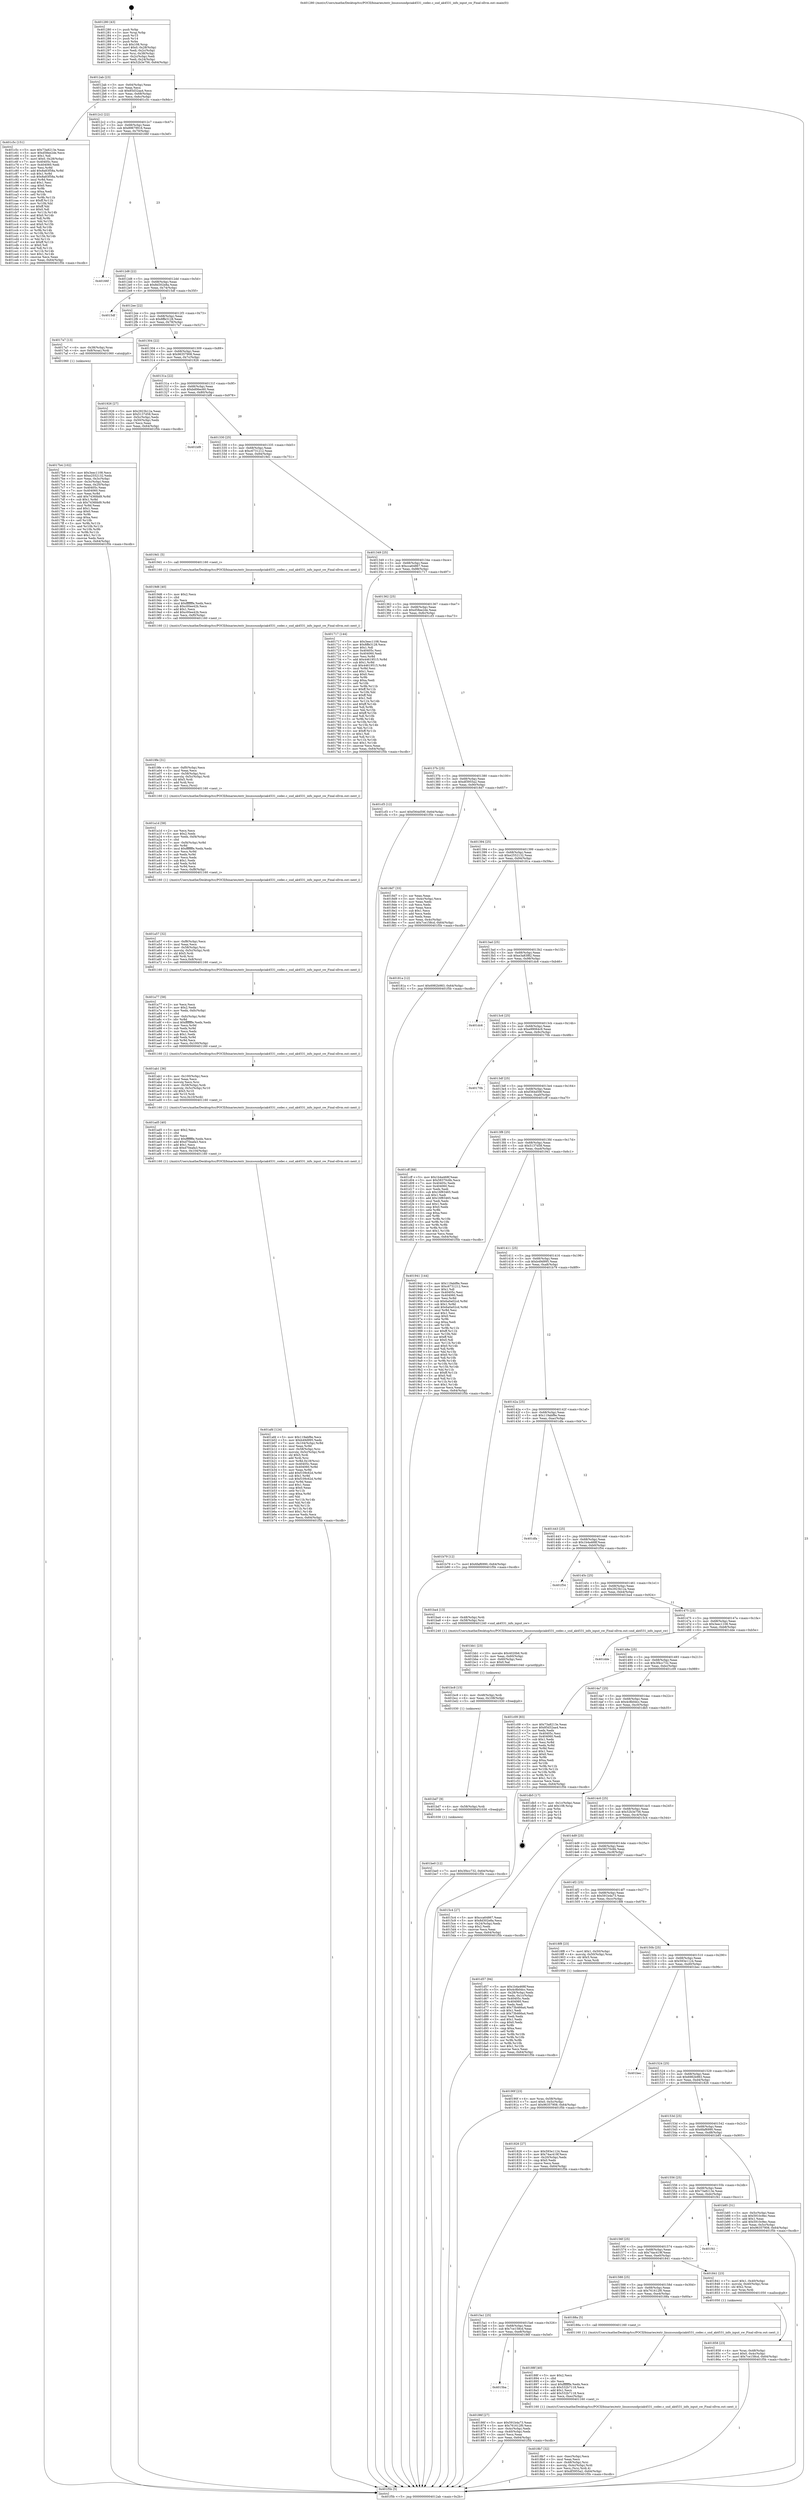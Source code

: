 digraph "0x401280" {
  label = "0x401280 (/mnt/c/Users/mathe/Desktop/tcc/POCII/binaries/extr_linuxsoundpciak4531_codec.c_snd_ak4531_info_input_sw_Final-ollvm.out::main(0))"
  labelloc = "t"
  node[shape=record]

  Entry [label="",width=0.3,height=0.3,shape=circle,fillcolor=black,style=filled]
  "0x4012ab" [label="{
     0x4012ab [23]\l
     | [instrs]\l
     &nbsp;&nbsp;0x4012ab \<+3\>: mov -0x64(%rbp),%eax\l
     &nbsp;&nbsp;0x4012ae \<+2\>: mov %eax,%ecx\l
     &nbsp;&nbsp;0x4012b0 \<+6\>: sub $0x85d32aa4,%ecx\l
     &nbsp;&nbsp;0x4012b6 \<+3\>: mov %eax,-0x68(%rbp)\l
     &nbsp;&nbsp;0x4012b9 \<+3\>: mov %ecx,-0x6c(%rbp)\l
     &nbsp;&nbsp;0x4012bc \<+6\>: je 0000000000401c5c \<main+0x9dc\>\l
  }"]
  "0x401c5c" [label="{
     0x401c5c [151]\l
     | [instrs]\l
     &nbsp;&nbsp;0x401c5c \<+5\>: mov $0x73a8213e,%eax\l
     &nbsp;&nbsp;0x401c61 \<+5\>: mov $0xd58ee2de,%ecx\l
     &nbsp;&nbsp;0x401c66 \<+2\>: mov $0x1,%dl\l
     &nbsp;&nbsp;0x401c68 \<+7\>: movl $0x0,-0x28(%rbp)\l
     &nbsp;&nbsp;0x401c6f \<+7\>: mov 0x40405c,%esi\l
     &nbsp;&nbsp;0x401c76 \<+7\>: mov 0x404060,%edi\l
     &nbsp;&nbsp;0x401c7d \<+3\>: mov %esi,%r8d\l
     &nbsp;&nbsp;0x401c80 \<+7\>: add $0x8a83f58a,%r8d\l
     &nbsp;&nbsp;0x401c87 \<+4\>: sub $0x1,%r8d\l
     &nbsp;&nbsp;0x401c8b \<+7\>: sub $0x8a83f58a,%r8d\l
     &nbsp;&nbsp;0x401c92 \<+4\>: imul %r8d,%esi\l
     &nbsp;&nbsp;0x401c96 \<+3\>: and $0x1,%esi\l
     &nbsp;&nbsp;0x401c99 \<+3\>: cmp $0x0,%esi\l
     &nbsp;&nbsp;0x401c9c \<+4\>: sete %r9b\l
     &nbsp;&nbsp;0x401ca0 \<+3\>: cmp $0xa,%edi\l
     &nbsp;&nbsp;0x401ca3 \<+4\>: setl %r10b\l
     &nbsp;&nbsp;0x401ca7 \<+3\>: mov %r9b,%r11b\l
     &nbsp;&nbsp;0x401caa \<+4\>: xor $0xff,%r11b\l
     &nbsp;&nbsp;0x401cae \<+3\>: mov %r10b,%bl\l
     &nbsp;&nbsp;0x401cb1 \<+3\>: xor $0xff,%bl\l
     &nbsp;&nbsp;0x401cb4 \<+3\>: xor $0x0,%dl\l
     &nbsp;&nbsp;0x401cb7 \<+3\>: mov %r11b,%r14b\l
     &nbsp;&nbsp;0x401cba \<+4\>: and $0x0,%r14b\l
     &nbsp;&nbsp;0x401cbe \<+3\>: and %dl,%r9b\l
     &nbsp;&nbsp;0x401cc1 \<+3\>: mov %bl,%r15b\l
     &nbsp;&nbsp;0x401cc4 \<+4\>: and $0x0,%r15b\l
     &nbsp;&nbsp;0x401cc8 \<+3\>: and %dl,%r10b\l
     &nbsp;&nbsp;0x401ccb \<+3\>: or %r9b,%r14b\l
     &nbsp;&nbsp;0x401cce \<+3\>: or %r10b,%r15b\l
     &nbsp;&nbsp;0x401cd1 \<+3\>: xor %r15b,%r14b\l
     &nbsp;&nbsp;0x401cd4 \<+3\>: or %bl,%r11b\l
     &nbsp;&nbsp;0x401cd7 \<+4\>: xor $0xff,%r11b\l
     &nbsp;&nbsp;0x401cdb \<+3\>: or $0x0,%dl\l
     &nbsp;&nbsp;0x401cde \<+3\>: and %dl,%r11b\l
     &nbsp;&nbsp;0x401ce1 \<+3\>: or %r11b,%r14b\l
     &nbsp;&nbsp;0x401ce4 \<+4\>: test $0x1,%r14b\l
     &nbsp;&nbsp;0x401ce8 \<+3\>: cmovne %ecx,%eax\l
     &nbsp;&nbsp;0x401ceb \<+3\>: mov %eax,-0x64(%rbp)\l
     &nbsp;&nbsp;0x401cee \<+5\>: jmp 0000000000401f5b \<main+0xcdb\>\l
  }"]
  "0x4012c2" [label="{
     0x4012c2 [22]\l
     | [instrs]\l
     &nbsp;&nbsp;0x4012c2 \<+5\>: jmp 00000000004012c7 \<main+0x47\>\l
     &nbsp;&nbsp;0x4012c7 \<+3\>: mov -0x68(%rbp),%eax\l
     &nbsp;&nbsp;0x4012ca \<+5\>: sub $0x89679916,%eax\l
     &nbsp;&nbsp;0x4012cf \<+3\>: mov %eax,-0x70(%rbp)\l
     &nbsp;&nbsp;0x4012d2 \<+6\>: je 000000000040166f \<main+0x3ef\>\l
  }"]
  Exit [label="",width=0.3,height=0.3,shape=circle,fillcolor=black,style=filled,peripheries=2]
  "0x40166f" [label="{
     0x40166f\l
  }", style=dashed]
  "0x4012d8" [label="{
     0x4012d8 [22]\l
     | [instrs]\l
     &nbsp;&nbsp;0x4012d8 \<+5\>: jmp 00000000004012dd \<main+0x5d\>\l
     &nbsp;&nbsp;0x4012dd \<+3\>: mov -0x68(%rbp),%eax\l
     &nbsp;&nbsp;0x4012e0 \<+5\>: sub $0x8d302e8a,%eax\l
     &nbsp;&nbsp;0x4012e5 \<+3\>: mov %eax,-0x74(%rbp)\l
     &nbsp;&nbsp;0x4012e8 \<+6\>: je 00000000004015df \<main+0x35f\>\l
  }"]
  "0x401be0" [label="{
     0x401be0 [12]\l
     | [instrs]\l
     &nbsp;&nbsp;0x401be0 \<+7\>: movl $0x3f4cc732,-0x64(%rbp)\l
     &nbsp;&nbsp;0x401be7 \<+5\>: jmp 0000000000401f5b \<main+0xcdb\>\l
  }"]
  "0x4015df" [label="{
     0x4015df\l
  }", style=dashed]
  "0x4012ee" [label="{
     0x4012ee [22]\l
     | [instrs]\l
     &nbsp;&nbsp;0x4012ee \<+5\>: jmp 00000000004012f3 \<main+0x73\>\l
     &nbsp;&nbsp;0x4012f3 \<+3\>: mov -0x68(%rbp),%eax\l
     &nbsp;&nbsp;0x4012f6 \<+5\>: sub $0x8ffe3128,%eax\l
     &nbsp;&nbsp;0x4012fb \<+3\>: mov %eax,-0x78(%rbp)\l
     &nbsp;&nbsp;0x4012fe \<+6\>: je 00000000004017a7 \<main+0x527\>\l
  }"]
  "0x401bd7" [label="{
     0x401bd7 [9]\l
     | [instrs]\l
     &nbsp;&nbsp;0x401bd7 \<+4\>: mov -0x58(%rbp),%rdi\l
     &nbsp;&nbsp;0x401bdb \<+5\>: call 0000000000401030 \<free@plt\>\l
     | [calls]\l
     &nbsp;&nbsp;0x401030 \{1\} (unknown)\l
  }"]
  "0x4017a7" [label="{
     0x4017a7 [13]\l
     | [instrs]\l
     &nbsp;&nbsp;0x4017a7 \<+4\>: mov -0x38(%rbp),%rax\l
     &nbsp;&nbsp;0x4017ab \<+4\>: mov 0x8(%rax),%rdi\l
     &nbsp;&nbsp;0x4017af \<+5\>: call 0000000000401060 \<atoi@plt\>\l
     | [calls]\l
     &nbsp;&nbsp;0x401060 \{1\} (unknown)\l
  }"]
  "0x401304" [label="{
     0x401304 [22]\l
     | [instrs]\l
     &nbsp;&nbsp;0x401304 \<+5\>: jmp 0000000000401309 \<main+0x89\>\l
     &nbsp;&nbsp;0x401309 \<+3\>: mov -0x68(%rbp),%eax\l
     &nbsp;&nbsp;0x40130c \<+5\>: sub $0x96357908,%eax\l
     &nbsp;&nbsp;0x401311 \<+3\>: mov %eax,-0x7c(%rbp)\l
     &nbsp;&nbsp;0x401314 \<+6\>: je 0000000000401926 \<main+0x6a6\>\l
  }"]
  "0x401bc8" [label="{
     0x401bc8 [15]\l
     | [instrs]\l
     &nbsp;&nbsp;0x401bc8 \<+4\>: mov -0x48(%rbp),%rdi\l
     &nbsp;&nbsp;0x401bcc \<+6\>: mov %eax,-0x108(%rbp)\l
     &nbsp;&nbsp;0x401bd2 \<+5\>: call 0000000000401030 \<free@plt\>\l
     | [calls]\l
     &nbsp;&nbsp;0x401030 \{1\} (unknown)\l
  }"]
  "0x401926" [label="{
     0x401926 [27]\l
     | [instrs]\l
     &nbsp;&nbsp;0x401926 \<+5\>: mov $0x2923b12a,%eax\l
     &nbsp;&nbsp;0x40192b \<+5\>: mov $0x5137d58,%ecx\l
     &nbsp;&nbsp;0x401930 \<+3\>: mov -0x5c(%rbp),%edx\l
     &nbsp;&nbsp;0x401933 \<+3\>: cmp -0x50(%rbp),%edx\l
     &nbsp;&nbsp;0x401936 \<+3\>: cmovl %ecx,%eax\l
     &nbsp;&nbsp;0x401939 \<+3\>: mov %eax,-0x64(%rbp)\l
     &nbsp;&nbsp;0x40193c \<+5\>: jmp 0000000000401f5b \<main+0xcdb\>\l
  }"]
  "0x40131a" [label="{
     0x40131a [22]\l
     | [instrs]\l
     &nbsp;&nbsp;0x40131a \<+5\>: jmp 000000000040131f \<main+0x9f\>\l
     &nbsp;&nbsp;0x40131f \<+3\>: mov -0x68(%rbp),%eax\l
     &nbsp;&nbsp;0x401322 \<+5\>: sub $0xbd06ec60,%eax\l
     &nbsp;&nbsp;0x401327 \<+3\>: mov %eax,-0x80(%rbp)\l
     &nbsp;&nbsp;0x40132a \<+6\>: je 0000000000401bf8 \<main+0x978\>\l
  }"]
  "0x401bb1" [label="{
     0x401bb1 [23]\l
     | [instrs]\l
     &nbsp;&nbsp;0x401bb1 \<+10\>: movabs $0x4020b6,%rdi\l
     &nbsp;&nbsp;0x401bbb \<+3\>: mov %eax,-0x60(%rbp)\l
     &nbsp;&nbsp;0x401bbe \<+3\>: mov -0x60(%rbp),%esi\l
     &nbsp;&nbsp;0x401bc1 \<+2\>: mov $0x0,%al\l
     &nbsp;&nbsp;0x401bc3 \<+5\>: call 0000000000401040 \<printf@plt\>\l
     | [calls]\l
     &nbsp;&nbsp;0x401040 \{1\} (unknown)\l
  }"]
  "0x401bf8" [label="{
     0x401bf8\l
  }", style=dashed]
  "0x401330" [label="{
     0x401330 [25]\l
     | [instrs]\l
     &nbsp;&nbsp;0x401330 \<+5\>: jmp 0000000000401335 \<main+0xb5\>\l
     &nbsp;&nbsp;0x401335 \<+3\>: mov -0x68(%rbp),%eax\l
     &nbsp;&nbsp;0x401338 \<+5\>: sub $0xc6731212,%eax\l
     &nbsp;&nbsp;0x40133d \<+6\>: mov %eax,-0x84(%rbp)\l
     &nbsp;&nbsp;0x401343 \<+6\>: je 00000000004019d1 \<main+0x751\>\l
  }"]
  "0x401afd" [label="{
     0x401afd [124]\l
     | [instrs]\l
     &nbsp;&nbsp;0x401afd \<+5\>: mov $0x119abf8e,%ecx\l
     &nbsp;&nbsp;0x401b02 \<+5\>: mov $0xb49d995,%edx\l
     &nbsp;&nbsp;0x401b07 \<+7\>: mov -0x104(%rbp),%r8d\l
     &nbsp;&nbsp;0x401b0e \<+4\>: imul %eax,%r8d\l
     &nbsp;&nbsp;0x401b12 \<+4\>: mov -0x58(%rbp),%rsi\l
     &nbsp;&nbsp;0x401b16 \<+4\>: movslq -0x5c(%rbp),%rdi\l
     &nbsp;&nbsp;0x401b1a \<+4\>: shl $0x5,%rdi\l
     &nbsp;&nbsp;0x401b1e \<+3\>: add %rdi,%rsi\l
     &nbsp;&nbsp;0x401b21 \<+4\>: mov %r8d,0x18(%rsi)\l
     &nbsp;&nbsp;0x401b25 \<+7\>: mov 0x40405c,%eax\l
     &nbsp;&nbsp;0x401b2c \<+8\>: mov 0x404060,%r8d\l
     &nbsp;&nbsp;0x401b34 \<+3\>: mov %eax,%r9d\l
     &nbsp;&nbsp;0x401b37 \<+7\>: add $0xf109c62d,%r9d\l
     &nbsp;&nbsp;0x401b3e \<+4\>: sub $0x1,%r9d\l
     &nbsp;&nbsp;0x401b42 \<+7\>: sub $0xf109c62d,%r9d\l
     &nbsp;&nbsp;0x401b49 \<+4\>: imul %r9d,%eax\l
     &nbsp;&nbsp;0x401b4d \<+3\>: and $0x1,%eax\l
     &nbsp;&nbsp;0x401b50 \<+3\>: cmp $0x0,%eax\l
     &nbsp;&nbsp;0x401b53 \<+4\>: sete %r11b\l
     &nbsp;&nbsp;0x401b57 \<+4\>: cmp $0xa,%r8d\l
     &nbsp;&nbsp;0x401b5b \<+3\>: setl %bl\l
     &nbsp;&nbsp;0x401b5e \<+3\>: mov %r11b,%r14b\l
     &nbsp;&nbsp;0x401b61 \<+3\>: and %bl,%r14b\l
     &nbsp;&nbsp;0x401b64 \<+3\>: xor %bl,%r11b\l
     &nbsp;&nbsp;0x401b67 \<+3\>: or %r11b,%r14b\l
     &nbsp;&nbsp;0x401b6a \<+4\>: test $0x1,%r14b\l
     &nbsp;&nbsp;0x401b6e \<+3\>: cmovne %edx,%ecx\l
     &nbsp;&nbsp;0x401b71 \<+3\>: mov %ecx,-0x64(%rbp)\l
     &nbsp;&nbsp;0x401b74 \<+5\>: jmp 0000000000401f5b \<main+0xcdb\>\l
  }"]
  "0x4019d1" [label="{
     0x4019d1 [5]\l
     | [instrs]\l
     &nbsp;&nbsp;0x4019d1 \<+5\>: call 0000000000401160 \<next_i\>\l
     | [calls]\l
     &nbsp;&nbsp;0x401160 \{1\} (/mnt/c/Users/mathe/Desktop/tcc/POCII/binaries/extr_linuxsoundpciak4531_codec.c_snd_ak4531_info_input_sw_Final-ollvm.out::next_i)\l
  }"]
  "0x401349" [label="{
     0x401349 [25]\l
     | [instrs]\l
     &nbsp;&nbsp;0x401349 \<+5\>: jmp 000000000040134e \<main+0xce\>\l
     &nbsp;&nbsp;0x40134e \<+3\>: mov -0x68(%rbp),%eax\l
     &nbsp;&nbsp;0x401351 \<+5\>: sub $0xcca64867,%eax\l
     &nbsp;&nbsp;0x401356 \<+6\>: mov %eax,-0x88(%rbp)\l
     &nbsp;&nbsp;0x40135c \<+6\>: je 0000000000401717 \<main+0x497\>\l
  }"]
  "0x401ad5" [label="{
     0x401ad5 [40]\l
     | [instrs]\l
     &nbsp;&nbsp;0x401ad5 \<+5\>: mov $0x2,%ecx\l
     &nbsp;&nbsp;0x401ada \<+1\>: cltd\l
     &nbsp;&nbsp;0x401adb \<+2\>: idiv %ecx\l
     &nbsp;&nbsp;0x401add \<+6\>: imul $0xfffffffe,%edx,%ecx\l
     &nbsp;&nbsp;0x401ae3 \<+6\>: add $0xd70eafa3,%ecx\l
     &nbsp;&nbsp;0x401ae9 \<+3\>: add $0x1,%ecx\l
     &nbsp;&nbsp;0x401aec \<+6\>: sub $0xd70eafa3,%ecx\l
     &nbsp;&nbsp;0x401af2 \<+6\>: mov %ecx,-0x104(%rbp)\l
     &nbsp;&nbsp;0x401af8 \<+5\>: call 0000000000401160 \<next_i\>\l
     | [calls]\l
     &nbsp;&nbsp;0x401160 \{1\} (/mnt/c/Users/mathe/Desktop/tcc/POCII/binaries/extr_linuxsoundpciak4531_codec.c_snd_ak4531_info_input_sw_Final-ollvm.out::next_i)\l
  }"]
  "0x401717" [label="{
     0x401717 [144]\l
     | [instrs]\l
     &nbsp;&nbsp;0x401717 \<+5\>: mov $0x3eec1108,%eax\l
     &nbsp;&nbsp;0x40171c \<+5\>: mov $0x8ffe3128,%ecx\l
     &nbsp;&nbsp;0x401721 \<+2\>: mov $0x1,%dl\l
     &nbsp;&nbsp;0x401723 \<+7\>: mov 0x40405c,%esi\l
     &nbsp;&nbsp;0x40172a \<+7\>: mov 0x404060,%edi\l
     &nbsp;&nbsp;0x401731 \<+3\>: mov %esi,%r8d\l
     &nbsp;&nbsp;0x401734 \<+7\>: add $0x44619515,%r8d\l
     &nbsp;&nbsp;0x40173b \<+4\>: sub $0x1,%r8d\l
     &nbsp;&nbsp;0x40173f \<+7\>: sub $0x44619515,%r8d\l
     &nbsp;&nbsp;0x401746 \<+4\>: imul %r8d,%esi\l
     &nbsp;&nbsp;0x40174a \<+3\>: and $0x1,%esi\l
     &nbsp;&nbsp;0x40174d \<+3\>: cmp $0x0,%esi\l
     &nbsp;&nbsp;0x401750 \<+4\>: sete %r9b\l
     &nbsp;&nbsp;0x401754 \<+3\>: cmp $0xa,%edi\l
     &nbsp;&nbsp;0x401757 \<+4\>: setl %r10b\l
     &nbsp;&nbsp;0x40175b \<+3\>: mov %r9b,%r11b\l
     &nbsp;&nbsp;0x40175e \<+4\>: xor $0xff,%r11b\l
     &nbsp;&nbsp;0x401762 \<+3\>: mov %r10b,%bl\l
     &nbsp;&nbsp;0x401765 \<+3\>: xor $0xff,%bl\l
     &nbsp;&nbsp;0x401768 \<+3\>: xor $0x1,%dl\l
     &nbsp;&nbsp;0x40176b \<+3\>: mov %r11b,%r14b\l
     &nbsp;&nbsp;0x40176e \<+4\>: and $0xff,%r14b\l
     &nbsp;&nbsp;0x401772 \<+3\>: and %dl,%r9b\l
     &nbsp;&nbsp;0x401775 \<+3\>: mov %bl,%r15b\l
     &nbsp;&nbsp;0x401778 \<+4\>: and $0xff,%r15b\l
     &nbsp;&nbsp;0x40177c \<+3\>: and %dl,%r10b\l
     &nbsp;&nbsp;0x40177f \<+3\>: or %r9b,%r14b\l
     &nbsp;&nbsp;0x401782 \<+3\>: or %r10b,%r15b\l
     &nbsp;&nbsp;0x401785 \<+3\>: xor %r15b,%r14b\l
     &nbsp;&nbsp;0x401788 \<+3\>: or %bl,%r11b\l
     &nbsp;&nbsp;0x40178b \<+4\>: xor $0xff,%r11b\l
     &nbsp;&nbsp;0x40178f \<+3\>: or $0x1,%dl\l
     &nbsp;&nbsp;0x401792 \<+3\>: and %dl,%r11b\l
     &nbsp;&nbsp;0x401795 \<+3\>: or %r11b,%r14b\l
     &nbsp;&nbsp;0x401798 \<+4\>: test $0x1,%r14b\l
     &nbsp;&nbsp;0x40179c \<+3\>: cmovne %ecx,%eax\l
     &nbsp;&nbsp;0x40179f \<+3\>: mov %eax,-0x64(%rbp)\l
     &nbsp;&nbsp;0x4017a2 \<+5\>: jmp 0000000000401f5b \<main+0xcdb\>\l
  }"]
  "0x401362" [label="{
     0x401362 [25]\l
     | [instrs]\l
     &nbsp;&nbsp;0x401362 \<+5\>: jmp 0000000000401367 \<main+0xe7\>\l
     &nbsp;&nbsp;0x401367 \<+3\>: mov -0x68(%rbp),%eax\l
     &nbsp;&nbsp;0x40136a \<+5\>: sub $0xd58ee2de,%eax\l
     &nbsp;&nbsp;0x40136f \<+6\>: mov %eax,-0x8c(%rbp)\l
     &nbsp;&nbsp;0x401375 \<+6\>: je 0000000000401cf3 \<main+0xa73\>\l
  }"]
  "0x401ab1" [label="{
     0x401ab1 [36]\l
     | [instrs]\l
     &nbsp;&nbsp;0x401ab1 \<+6\>: mov -0x100(%rbp),%ecx\l
     &nbsp;&nbsp;0x401ab7 \<+3\>: imul %eax,%ecx\l
     &nbsp;&nbsp;0x401aba \<+3\>: movslq %ecx,%rsi\l
     &nbsp;&nbsp;0x401abd \<+4\>: mov -0x58(%rbp),%rdi\l
     &nbsp;&nbsp;0x401ac1 \<+4\>: movslq -0x5c(%rbp),%r10\l
     &nbsp;&nbsp;0x401ac5 \<+4\>: shl $0x5,%r10\l
     &nbsp;&nbsp;0x401ac9 \<+3\>: add %r10,%rdi\l
     &nbsp;&nbsp;0x401acc \<+4\>: mov %rsi,0x10(%rdi)\l
     &nbsp;&nbsp;0x401ad0 \<+5\>: call 0000000000401160 \<next_i\>\l
     | [calls]\l
     &nbsp;&nbsp;0x401160 \{1\} (/mnt/c/Users/mathe/Desktop/tcc/POCII/binaries/extr_linuxsoundpciak4531_codec.c_snd_ak4531_info_input_sw_Final-ollvm.out::next_i)\l
  }"]
  "0x401cf3" [label="{
     0x401cf3 [12]\l
     | [instrs]\l
     &nbsp;&nbsp;0x401cf3 \<+7\>: movl $0xf364d59f,-0x64(%rbp)\l
     &nbsp;&nbsp;0x401cfa \<+5\>: jmp 0000000000401f5b \<main+0xcdb\>\l
  }"]
  "0x40137b" [label="{
     0x40137b [25]\l
     | [instrs]\l
     &nbsp;&nbsp;0x40137b \<+5\>: jmp 0000000000401380 \<main+0x100\>\l
     &nbsp;&nbsp;0x401380 \<+3\>: mov -0x68(%rbp),%eax\l
     &nbsp;&nbsp;0x401383 \<+5\>: sub $0xdf3955a2,%eax\l
     &nbsp;&nbsp;0x401388 \<+6\>: mov %eax,-0x90(%rbp)\l
     &nbsp;&nbsp;0x40138e \<+6\>: je 00000000004018d7 \<main+0x657\>\l
  }"]
  "0x401a77" [label="{
     0x401a77 [58]\l
     | [instrs]\l
     &nbsp;&nbsp;0x401a77 \<+2\>: xor %ecx,%ecx\l
     &nbsp;&nbsp;0x401a79 \<+5\>: mov $0x2,%edx\l
     &nbsp;&nbsp;0x401a7e \<+6\>: mov %edx,-0xfc(%rbp)\l
     &nbsp;&nbsp;0x401a84 \<+1\>: cltd\l
     &nbsp;&nbsp;0x401a85 \<+7\>: mov -0xfc(%rbp),%r8d\l
     &nbsp;&nbsp;0x401a8c \<+3\>: idiv %r8d\l
     &nbsp;&nbsp;0x401a8f \<+6\>: imul $0xfffffffe,%edx,%edx\l
     &nbsp;&nbsp;0x401a95 \<+3\>: mov %ecx,%r9d\l
     &nbsp;&nbsp;0x401a98 \<+3\>: sub %edx,%r9d\l
     &nbsp;&nbsp;0x401a9b \<+2\>: mov %ecx,%edx\l
     &nbsp;&nbsp;0x401a9d \<+3\>: sub $0x1,%edx\l
     &nbsp;&nbsp;0x401aa0 \<+3\>: add %edx,%r9d\l
     &nbsp;&nbsp;0x401aa3 \<+3\>: sub %r9d,%ecx\l
     &nbsp;&nbsp;0x401aa6 \<+6\>: mov %ecx,-0x100(%rbp)\l
     &nbsp;&nbsp;0x401aac \<+5\>: call 0000000000401160 \<next_i\>\l
     | [calls]\l
     &nbsp;&nbsp;0x401160 \{1\} (/mnt/c/Users/mathe/Desktop/tcc/POCII/binaries/extr_linuxsoundpciak4531_codec.c_snd_ak4531_info_input_sw_Final-ollvm.out::next_i)\l
  }"]
  "0x4018d7" [label="{
     0x4018d7 [33]\l
     | [instrs]\l
     &nbsp;&nbsp;0x4018d7 \<+2\>: xor %eax,%eax\l
     &nbsp;&nbsp;0x4018d9 \<+3\>: mov -0x4c(%rbp),%ecx\l
     &nbsp;&nbsp;0x4018dc \<+2\>: mov %eax,%edx\l
     &nbsp;&nbsp;0x4018de \<+2\>: sub %ecx,%edx\l
     &nbsp;&nbsp;0x4018e0 \<+2\>: mov %eax,%ecx\l
     &nbsp;&nbsp;0x4018e2 \<+3\>: sub $0x1,%ecx\l
     &nbsp;&nbsp;0x4018e5 \<+2\>: add %ecx,%edx\l
     &nbsp;&nbsp;0x4018e7 \<+2\>: sub %edx,%eax\l
     &nbsp;&nbsp;0x4018e9 \<+3\>: mov %eax,-0x4c(%rbp)\l
     &nbsp;&nbsp;0x4018ec \<+7\>: movl $0x7ce158cd,-0x64(%rbp)\l
     &nbsp;&nbsp;0x4018f3 \<+5\>: jmp 0000000000401f5b \<main+0xcdb\>\l
  }"]
  "0x401394" [label="{
     0x401394 [25]\l
     | [instrs]\l
     &nbsp;&nbsp;0x401394 \<+5\>: jmp 0000000000401399 \<main+0x119\>\l
     &nbsp;&nbsp;0x401399 \<+3\>: mov -0x68(%rbp),%eax\l
     &nbsp;&nbsp;0x40139c \<+5\>: sub $0xe2552132,%eax\l
     &nbsp;&nbsp;0x4013a1 \<+6\>: mov %eax,-0x94(%rbp)\l
     &nbsp;&nbsp;0x4013a7 \<+6\>: je 000000000040181a \<main+0x59a\>\l
  }"]
  "0x401a57" [label="{
     0x401a57 [32]\l
     | [instrs]\l
     &nbsp;&nbsp;0x401a57 \<+6\>: mov -0xf8(%rbp),%ecx\l
     &nbsp;&nbsp;0x401a5d \<+3\>: imul %eax,%ecx\l
     &nbsp;&nbsp;0x401a60 \<+4\>: mov -0x58(%rbp),%rsi\l
     &nbsp;&nbsp;0x401a64 \<+4\>: movslq -0x5c(%rbp),%rdi\l
     &nbsp;&nbsp;0x401a68 \<+4\>: shl $0x5,%rdi\l
     &nbsp;&nbsp;0x401a6c \<+3\>: add %rdi,%rsi\l
     &nbsp;&nbsp;0x401a6f \<+3\>: mov %ecx,0x8(%rsi)\l
     &nbsp;&nbsp;0x401a72 \<+5\>: call 0000000000401160 \<next_i\>\l
     | [calls]\l
     &nbsp;&nbsp;0x401160 \{1\} (/mnt/c/Users/mathe/Desktop/tcc/POCII/binaries/extr_linuxsoundpciak4531_codec.c_snd_ak4531_info_input_sw_Final-ollvm.out::next_i)\l
  }"]
  "0x40181a" [label="{
     0x40181a [12]\l
     | [instrs]\l
     &nbsp;&nbsp;0x40181a \<+7\>: movl $0x6982b983,-0x64(%rbp)\l
     &nbsp;&nbsp;0x401821 \<+5\>: jmp 0000000000401f5b \<main+0xcdb\>\l
  }"]
  "0x4013ad" [label="{
     0x4013ad [25]\l
     | [instrs]\l
     &nbsp;&nbsp;0x4013ad \<+5\>: jmp 00000000004013b2 \<main+0x132\>\l
     &nbsp;&nbsp;0x4013b2 \<+3\>: mov -0x68(%rbp),%eax\l
     &nbsp;&nbsp;0x4013b5 \<+5\>: sub $0xe3a83f82,%eax\l
     &nbsp;&nbsp;0x4013ba \<+6\>: mov %eax,-0x98(%rbp)\l
     &nbsp;&nbsp;0x4013c0 \<+6\>: je 0000000000401dc6 \<main+0xb46\>\l
  }"]
  "0x401a1d" [label="{
     0x401a1d [58]\l
     | [instrs]\l
     &nbsp;&nbsp;0x401a1d \<+2\>: xor %ecx,%ecx\l
     &nbsp;&nbsp;0x401a1f \<+5\>: mov $0x2,%edx\l
     &nbsp;&nbsp;0x401a24 \<+6\>: mov %edx,-0xf4(%rbp)\l
     &nbsp;&nbsp;0x401a2a \<+1\>: cltd\l
     &nbsp;&nbsp;0x401a2b \<+7\>: mov -0xf4(%rbp),%r8d\l
     &nbsp;&nbsp;0x401a32 \<+3\>: idiv %r8d\l
     &nbsp;&nbsp;0x401a35 \<+6\>: imul $0xfffffffe,%edx,%edx\l
     &nbsp;&nbsp;0x401a3b \<+3\>: mov %ecx,%r9d\l
     &nbsp;&nbsp;0x401a3e \<+3\>: sub %edx,%r9d\l
     &nbsp;&nbsp;0x401a41 \<+2\>: mov %ecx,%edx\l
     &nbsp;&nbsp;0x401a43 \<+3\>: sub $0x1,%edx\l
     &nbsp;&nbsp;0x401a46 \<+3\>: add %edx,%r9d\l
     &nbsp;&nbsp;0x401a49 \<+3\>: sub %r9d,%ecx\l
     &nbsp;&nbsp;0x401a4c \<+6\>: mov %ecx,-0xf8(%rbp)\l
     &nbsp;&nbsp;0x401a52 \<+5\>: call 0000000000401160 \<next_i\>\l
     | [calls]\l
     &nbsp;&nbsp;0x401160 \{1\} (/mnt/c/Users/mathe/Desktop/tcc/POCII/binaries/extr_linuxsoundpciak4531_codec.c_snd_ak4531_info_input_sw_Final-ollvm.out::next_i)\l
  }"]
  "0x401dc6" [label="{
     0x401dc6\l
  }", style=dashed]
  "0x4013c6" [label="{
     0x4013c6 [25]\l
     | [instrs]\l
     &nbsp;&nbsp;0x4013c6 \<+5\>: jmp 00000000004013cb \<main+0x14b\>\l
     &nbsp;&nbsp;0x4013cb \<+3\>: mov -0x68(%rbp),%eax\l
     &nbsp;&nbsp;0x4013ce \<+5\>: sub $0xe99064c9,%eax\l
     &nbsp;&nbsp;0x4013d3 \<+6\>: mov %eax,-0x9c(%rbp)\l
     &nbsp;&nbsp;0x4013d9 \<+6\>: je 000000000040170b \<main+0x48b\>\l
  }"]
  "0x4019fe" [label="{
     0x4019fe [31]\l
     | [instrs]\l
     &nbsp;&nbsp;0x4019fe \<+6\>: mov -0xf0(%rbp),%ecx\l
     &nbsp;&nbsp;0x401a04 \<+3\>: imul %eax,%ecx\l
     &nbsp;&nbsp;0x401a07 \<+4\>: mov -0x58(%rbp),%rsi\l
     &nbsp;&nbsp;0x401a0b \<+4\>: movslq -0x5c(%rbp),%rdi\l
     &nbsp;&nbsp;0x401a0f \<+4\>: shl $0x5,%rdi\l
     &nbsp;&nbsp;0x401a13 \<+3\>: add %rdi,%rsi\l
     &nbsp;&nbsp;0x401a16 \<+2\>: mov %ecx,(%rsi)\l
     &nbsp;&nbsp;0x401a18 \<+5\>: call 0000000000401160 \<next_i\>\l
     | [calls]\l
     &nbsp;&nbsp;0x401160 \{1\} (/mnt/c/Users/mathe/Desktop/tcc/POCII/binaries/extr_linuxsoundpciak4531_codec.c_snd_ak4531_info_input_sw_Final-ollvm.out::next_i)\l
  }"]
  "0x40170b" [label="{
     0x40170b\l
  }", style=dashed]
  "0x4013df" [label="{
     0x4013df [25]\l
     | [instrs]\l
     &nbsp;&nbsp;0x4013df \<+5\>: jmp 00000000004013e4 \<main+0x164\>\l
     &nbsp;&nbsp;0x4013e4 \<+3\>: mov -0x68(%rbp),%eax\l
     &nbsp;&nbsp;0x4013e7 \<+5\>: sub $0xf364d59f,%eax\l
     &nbsp;&nbsp;0x4013ec \<+6\>: mov %eax,-0xa0(%rbp)\l
     &nbsp;&nbsp;0x4013f2 \<+6\>: je 0000000000401cff \<main+0xa7f\>\l
  }"]
  "0x4019d6" [label="{
     0x4019d6 [40]\l
     | [instrs]\l
     &nbsp;&nbsp;0x4019d6 \<+5\>: mov $0x2,%ecx\l
     &nbsp;&nbsp;0x4019db \<+1\>: cltd\l
     &nbsp;&nbsp;0x4019dc \<+2\>: idiv %ecx\l
     &nbsp;&nbsp;0x4019de \<+6\>: imul $0xfffffffe,%edx,%ecx\l
     &nbsp;&nbsp;0x4019e4 \<+6\>: sub $0xc00ee42b,%ecx\l
     &nbsp;&nbsp;0x4019ea \<+3\>: add $0x1,%ecx\l
     &nbsp;&nbsp;0x4019ed \<+6\>: add $0xc00ee42b,%ecx\l
     &nbsp;&nbsp;0x4019f3 \<+6\>: mov %ecx,-0xf0(%rbp)\l
     &nbsp;&nbsp;0x4019f9 \<+5\>: call 0000000000401160 \<next_i\>\l
     | [calls]\l
     &nbsp;&nbsp;0x401160 \{1\} (/mnt/c/Users/mathe/Desktop/tcc/POCII/binaries/extr_linuxsoundpciak4531_codec.c_snd_ak4531_info_input_sw_Final-ollvm.out::next_i)\l
  }"]
  "0x401cff" [label="{
     0x401cff [88]\l
     | [instrs]\l
     &nbsp;&nbsp;0x401cff \<+5\>: mov $0x1b4a468f,%eax\l
     &nbsp;&nbsp;0x401d04 \<+5\>: mov $0x58370c6b,%ecx\l
     &nbsp;&nbsp;0x401d09 \<+7\>: mov 0x40405c,%edx\l
     &nbsp;&nbsp;0x401d10 \<+7\>: mov 0x404060,%esi\l
     &nbsp;&nbsp;0x401d17 \<+2\>: mov %edx,%edi\l
     &nbsp;&nbsp;0x401d19 \<+6\>: sub $0x16f83465,%edi\l
     &nbsp;&nbsp;0x401d1f \<+3\>: sub $0x1,%edi\l
     &nbsp;&nbsp;0x401d22 \<+6\>: add $0x16f83465,%edi\l
     &nbsp;&nbsp;0x401d28 \<+3\>: imul %edi,%edx\l
     &nbsp;&nbsp;0x401d2b \<+3\>: and $0x1,%edx\l
     &nbsp;&nbsp;0x401d2e \<+3\>: cmp $0x0,%edx\l
     &nbsp;&nbsp;0x401d31 \<+4\>: sete %r8b\l
     &nbsp;&nbsp;0x401d35 \<+3\>: cmp $0xa,%esi\l
     &nbsp;&nbsp;0x401d38 \<+4\>: setl %r9b\l
     &nbsp;&nbsp;0x401d3c \<+3\>: mov %r8b,%r10b\l
     &nbsp;&nbsp;0x401d3f \<+3\>: and %r9b,%r10b\l
     &nbsp;&nbsp;0x401d42 \<+3\>: xor %r9b,%r8b\l
     &nbsp;&nbsp;0x401d45 \<+3\>: or %r8b,%r10b\l
     &nbsp;&nbsp;0x401d48 \<+4\>: test $0x1,%r10b\l
     &nbsp;&nbsp;0x401d4c \<+3\>: cmovne %ecx,%eax\l
     &nbsp;&nbsp;0x401d4f \<+3\>: mov %eax,-0x64(%rbp)\l
     &nbsp;&nbsp;0x401d52 \<+5\>: jmp 0000000000401f5b \<main+0xcdb\>\l
  }"]
  "0x4013f8" [label="{
     0x4013f8 [25]\l
     | [instrs]\l
     &nbsp;&nbsp;0x4013f8 \<+5\>: jmp 00000000004013fd \<main+0x17d\>\l
     &nbsp;&nbsp;0x4013fd \<+3\>: mov -0x68(%rbp),%eax\l
     &nbsp;&nbsp;0x401400 \<+5\>: sub $0x5137d58,%eax\l
     &nbsp;&nbsp;0x401405 \<+6\>: mov %eax,-0xa4(%rbp)\l
     &nbsp;&nbsp;0x40140b \<+6\>: je 0000000000401941 \<main+0x6c1\>\l
  }"]
  "0x40190f" [label="{
     0x40190f [23]\l
     | [instrs]\l
     &nbsp;&nbsp;0x40190f \<+4\>: mov %rax,-0x58(%rbp)\l
     &nbsp;&nbsp;0x401913 \<+7\>: movl $0x0,-0x5c(%rbp)\l
     &nbsp;&nbsp;0x40191a \<+7\>: movl $0x96357908,-0x64(%rbp)\l
     &nbsp;&nbsp;0x401921 \<+5\>: jmp 0000000000401f5b \<main+0xcdb\>\l
  }"]
  "0x401941" [label="{
     0x401941 [144]\l
     | [instrs]\l
     &nbsp;&nbsp;0x401941 \<+5\>: mov $0x119abf8e,%eax\l
     &nbsp;&nbsp;0x401946 \<+5\>: mov $0xc6731212,%ecx\l
     &nbsp;&nbsp;0x40194b \<+2\>: mov $0x1,%dl\l
     &nbsp;&nbsp;0x40194d \<+7\>: mov 0x40405c,%esi\l
     &nbsp;&nbsp;0x401954 \<+7\>: mov 0x404060,%edi\l
     &nbsp;&nbsp;0x40195b \<+3\>: mov %esi,%r8d\l
     &nbsp;&nbsp;0x40195e \<+7\>: sub $0x6a0a02cd,%r8d\l
     &nbsp;&nbsp;0x401965 \<+4\>: sub $0x1,%r8d\l
     &nbsp;&nbsp;0x401969 \<+7\>: add $0x6a0a02cd,%r8d\l
     &nbsp;&nbsp;0x401970 \<+4\>: imul %r8d,%esi\l
     &nbsp;&nbsp;0x401974 \<+3\>: and $0x1,%esi\l
     &nbsp;&nbsp;0x401977 \<+3\>: cmp $0x0,%esi\l
     &nbsp;&nbsp;0x40197a \<+4\>: sete %r9b\l
     &nbsp;&nbsp;0x40197e \<+3\>: cmp $0xa,%edi\l
     &nbsp;&nbsp;0x401981 \<+4\>: setl %r10b\l
     &nbsp;&nbsp;0x401985 \<+3\>: mov %r9b,%r11b\l
     &nbsp;&nbsp;0x401988 \<+4\>: xor $0xff,%r11b\l
     &nbsp;&nbsp;0x40198c \<+3\>: mov %r10b,%bl\l
     &nbsp;&nbsp;0x40198f \<+3\>: xor $0xff,%bl\l
     &nbsp;&nbsp;0x401992 \<+3\>: xor $0x0,%dl\l
     &nbsp;&nbsp;0x401995 \<+3\>: mov %r11b,%r14b\l
     &nbsp;&nbsp;0x401998 \<+4\>: and $0x0,%r14b\l
     &nbsp;&nbsp;0x40199c \<+3\>: and %dl,%r9b\l
     &nbsp;&nbsp;0x40199f \<+3\>: mov %bl,%r15b\l
     &nbsp;&nbsp;0x4019a2 \<+4\>: and $0x0,%r15b\l
     &nbsp;&nbsp;0x4019a6 \<+3\>: and %dl,%r10b\l
     &nbsp;&nbsp;0x4019a9 \<+3\>: or %r9b,%r14b\l
     &nbsp;&nbsp;0x4019ac \<+3\>: or %r10b,%r15b\l
     &nbsp;&nbsp;0x4019af \<+3\>: xor %r15b,%r14b\l
     &nbsp;&nbsp;0x4019b2 \<+3\>: or %bl,%r11b\l
     &nbsp;&nbsp;0x4019b5 \<+4\>: xor $0xff,%r11b\l
     &nbsp;&nbsp;0x4019b9 \<+3\>: or $0x0,%dl\l
     &nbsp;&nbsp;0x4019bc \<+3\>: and %dl,%r11b\l
     &nbsp;&nbsp;0x4019bf \<+3\>: or %r11b,%r14b\l
     &nbsp;&nbsp;0x4019c2 \<+4\>: test $0x1,%r14b\l
     &nbsp;&nbsp;0x4019c6 \<+3\>: cmovne %ecx,%eax\l
     &nbsp;&nbsp;0x4019c9 \<+3\>: mov %eax,-0x64(%rbp)\l
     &nbsp;&nbsp;0x4019cc \<+5\>: jmp 0000000000401f5b \<main+0xcdb\>\l
  }"]
  "0x401411" [label="{
     0x401411 [25]\l
     | [instrs]\l
     &nbsp;&nbsp;0x401411 \<+5\>: jmp 0000000000401416 \<main+0x196\>\l
     &nbsp;&nbsp;0x401416 \<+3\>: mov -0x68(%rbp),%eax\l
     &nbsp;&nbsp;0x401419 \<+5\>: sub $0xb49d995,%eax\l
     &nbsp;&nbsp;0x40141e \<+6\>: mov %eax,-0xa8(%rbp)\l
     &nbsp;&nbsp;0x401424 \<+6\>: je 0000000000401b79 \<main+0x8f9\>\l
  }"]
  "0x4018b7" [label="{
     0x4018b7 [32]\l
     | [instrs]\l
     &nbsp;&nbsp;0x4018b7 \<+6\>: mov -0xec(%rbp),%ecx\l
     &nbsp;&nbsp;0x4018bd \<+3\>: imul %eax,%ecx\l
     &nbsp;&nbsp;0x4018c0 \<+4\>: mov -0x48(%rbp),%rsi\l
     &nbsp;&nbsp;0x4018c4 \<+4\>: movslq -0x4c(%rbp),%rdi\l
     &nbsp;&nbsp;0x4018c8 \<+3\>: mov %ecx,(%rsi,%rdi,4)\l
     &nbsp;&nbsp;0x4018cb \<+7\>: movl $0xdf3955a2,-0x64(%rbp)\l
     &nbsp;&nbsp;0x4018d2 \<+5\>: jmp 0000000000401f5b \<main+0xcdb\>\l
  }"]
  "0x401b79" [label="{
     0x401b79 [12]\l
     | [instrs]\l
     &nbsp;&nbsp;0x401b79 \<+7\>: movl $0x6faf6990,-0x64(%rbp)\l
     &nbsp;&nbsp;0x401b80 \<+5\>: jmp 0000000000401f5b \<main+0xcdb\>\l
  }"]
  "0x40142a" [label="{
     0x40142a [25]\l
     | [instrs]\l
     &nbsp;&nbsp;0x40142a \<+5\>: jmp 000000000040142f \<main+0x1af\>\l
     &nbsp;&nbsp;0x40142f \<+3\>: mov -0x68(%rbp),%eax\l
     &nbsp;&nbsp;0x401432 \<+5\>: sub $0x119abf8e,%eax\l
     &nbsp;&nbsp;0x401437 \<+6\>: mov %eax,-0xac(%rbp)\l
     &nbsp;&nbsp;0x40143d \<+6\>: je 0000000000401dfa \<main+0xb7a\>\l
  }"]
  "0x40188f" [label="{
     0x40188f [40]\l
     | [instrs]\l
     &nbsp;&nbsp;0x40188f \<+5\>: mov $0x2,%ecx\l
     &nbsp;&nbsp;0x401894 \<+1\>: cltd\l
     &nbsp;&nbsp;0x401895 \<+2\>: idiv %ecx\l
     &nbsp;&nbsp;0x401897 \<+6\>: imul $0xfffffffe,%edx,%ecx\l
     &nbsp;&nbsp;0x40189d \<+6\>: sub $0x532b7118,%ecx\l
     &nbsp;&nbsp;0x4018a3 \<+3\>: add $0x1,%ecx\l
     &nbsp;&nbsp;0x4018a6 \<+6\>: add $0x532b7118,%ecx\l
     &nbsp;&nbsp;0x4018ac \<+6\>: mov %ecx,-0xec(%rbp)\l
     &nbsp;&nbsp;0x4018b2 \<+5\>: call 0000000000401160 \<next_i\>\l
     | [calls]\l
     &nbsp;&nbsp;0x401160 \{1\} (/mnt/c/Users/mathe/Desktop/tcc/POCII/binaries/extr_linuxsoundpciak4531_codec.c_snd_ak4531_info_input_sw_Final-ollvm.out::next_i)\l
  }"]
  "0x401dfa" [label="{
     0x401dfa\l
  }", style=dashed]
  "0x401443" [label="{
     0x401443 [25]\l
     | [instrs]\l
     &nbsp;&nbsp;0x401443 \<+5\>: jmp 0000000000401448 \<main+0x1c8\>\l
     &nbsp;&nbsp;0x401448 \<+3\>: mov -0x68(%rbp),%eax\l
     &nbsp;&nbsp;0x40144b \<+5\>: sub $0x1b4a468f,%eax\l
     &nbsp;&nbsp;0x401450 \<+6\>: mov %eax,-0xb0(%rbp)\l
     &nbsp;&nbsp;0x401456 \<+6\>: je 0000000000401f54 \<main+0xcd4\>\l
  }"]
  "0x4015ba" [label="{
     0x4015ba\l
  }", style=dashed]
  "0x401f54" [label="{
     0x401f54\l
  }", style=dashed]
  "0x40145c" [label="{
     0x40145c [25]\l
     | [instrs]\l
     &nbsp;&nbsp;0x40145c \<+5\>: jmp 0000000000401461 \<main+0x1e1\>\l
     &nbsp;&nbsp;0x401461 \<+3\>: mov -0x68(%rbp),%eax\l
     &nbsp;&nbsp;0x401464 \<+5\>: sub $0x2923b12a,%eax\l
     &nbsp;&nbsp;0x401469 \<+6\>: mov %eax,-0xb4(%rbp)\l
     &nbsp;&nbsp;0x40146f \<+6\>: je 0000000000401ba4 \<main+0x924\>\l
  }"]
  "0x40186f" [label="{
     0x40186f [27]\l
     | [instrs]\l
     &nbsp;&nbsp;0x40186f \<+5\>: mov $0x591b4a73,%eax\l
     &nbsp;&nbsp;0x401874 \<+5\>: mov $0x761612f0,%ecx\l
     &nbsp;&nbsp;0x401879 \<+3\>: mov -0x4c(%rbp),%edx\l
     &nbsp;&nbsp;0x40187c \<+3\>: cmp -0x40(%rbp),%edx\l
     &nbsp;&nbsp;0x40187f \<+3\>: cmovl %ecx,%eax\l
     &nbsp;&nbsp;0x401882 \<+3\>: mov %eax,-0x64(%rbp)\l
     &nbsp;&nbsp;0x401885 \<+5\>: jmp 0000000000401f5b \<main+0xcdb\>\l
  }"]
  "0x401ba4" [label="{
     0x401ba4 [13]\l
     | [instrs]\l
     &nbsp;&nbsp;0x401ba4 \<+4\>: mov -0x48(%rbp),%rdi\l
     &nbsp;&nbsp;0x401ba8 \<+4\>: mov -0x58(%rbp),%rsi\l
     &nbsp;&nbsp;0x401bac \<+5\>: call 0000000000401240 \<snd_ak4531_info_input_sw\>\l
     | [calls]\l
     &nbsp;&nbsp;0x401240 \{1\} (/mnt/c/Users/mathe/Desktop/tcc/POCII/binaries/extr_linuxsoundpciak4531_codec.c_snd_ak4531_info_input_sw_Final-ollvm.out::snd_ak4531_info_input_sw)\l
  }"]
  "0x401475" [label="{
     0x401475 [25]\l
     | [instrs]\l
     &nbsp;&nbsp;0x401475 \<+5\>: jmp 000000000040147a \<main+0x1fa\>\l
     &nbsp;&nbsp;0x40147a \<+3\>: mov -0x68(%rbp),%eax\l
     &nbsp;&nbsp;0x40147d \<+5\>: sub $0x3eec1108,%eax\l
     &nbsp;&nbsp;0x401482 \<+6\>: mov %eax,-0xb8(%rbp)\l
     &nbsp;&nbsp;0x401488 \<+6\>: je 0000000000401dde \<main+0xb5e\>\l
  }"]
  "0x4015a1" [label="{
     0x4015a1 [25]\l
     | [instrs]\l
     &nbsp;&nbsp;0x4015a1 \<+5\>: jmp 00000000004015a6 \<main+0x326\>\l
     &nbsp;&nbsp;0x4015a6 \<+3\>: mov -0x68(%rbp),%eax\l
     &nbsp;&nbsp;0x4015a9 \<+5\>: sub $0x7ce158cd,%eax\l
     &nbsp;&nbsp;0x4015ae \<+6\>: mov %eax,-0xe8(%rbp)\l
     &nbsp;&nbsp;0x4015b4 \<+6\>: je 000000000040186f \<main+0x5ef\>\l
  }"]
  "0x401dde" [label="{
     0x401dde\l
  }", style=dashed]
  "0x40148e" [label="{
     0x40148e [25]\l
     | [instrs]\l
     &nbsp;&nbsp;0x40148e \<+5\>: jmp 0000000000401493 \<main+0x213\>\l
     &nbsp;&nbsp;0x401493 \<+3\>: mov -0x68(%rbp),%eax\l
     &nbsp;&nbsp;0x401496 \<+5\>: sub $0x3f4cc732,%eax\l
     &nbsp;&nbsp;0x40149b \<+6\>: mov %eax,-0xbc(%rbp)\l
     &nbsp;&nbsp;0x4014a1 \<+6\>: je 0000000000401c09 \<main+0x989\>\l
  }"]
  "0x40188a" [label="{
     0x40188a [5]\l
     | [instrs]\l
     &nbsp;&nbsp;0x40188a \<+5\>: call 0000000000401160 \<next_i\>\l
     | [calls]\l
     &nbsp;&nbsp;0x401160 \{1\} (/mnt/c/Users/mathe/Desktop/tcc/POCII/binaries/extr_linuxsoundpciak4531_codec.c_snd_ak4531_info_input_sw_Final-ollvm.out::next_i)\l
  }"]
  "0x401c09" [label="{
     0x401c09 [83]\l
     | [instrs]\l
     &nbsp;&nbsp;0x401c09 \<+5\>: mov $0x73a8213e,%eax\l
     &nbsp;&nbsp;0x401c0e \<+5\>: mov $0x85d32aa4,%ecx\l
     &nbsp;&nbsp;0x401c13 \<+2\>: xor %edx,%edx\l
     &nbsp;&nbsp;0x401c15 \<+7\>: mov 0x40405c,%esi\l
     &nbsp;&nbsp;0x401c1c \<+7\>: mov 0x404060,%edi\l
     &nbsp;&nbsp;0x401c23 \<+3\>: sub $0x1,%edx\l
     &nbsp;&nbsp;0x401c26 \<+3\>: mov %esi,%r8d\l
     &nbsp;&nbsp;0x401c29 \<+3\>: add %edx,%r8d\l
     &nbsp;&nbsp;0x401c2c \<+4\>: imul %r8d,%esi\l
     &nbsp;&nbsp;0x401c30 \<+3\>: and $0x1,%esi\l
     &nbsp;&nbsp;0x401c33 \<+3\>: cmp $0x0,%esi\l
     &nbsp;&nbsp;0x401c36 \<+4\>: sete %r9b\l
     &nbsp;&nbsp;0x401c3a \<+3\>: cmp $0xa,%edi\l
     &nbsp;&nbsp;0x401c3d \<+4\>: setl %r10b\l
     &nbsp;&nbsp;0x401c41 \<+3\>: mov %r9b,%r11b\l
     &nbsp;&nbsp;0x401c44 \<+3\>: and %r10b,%r11b\l
     &nbsp;&nbsp;0x401c47 \<+3\>: xor %r10b,%r9b\l
     &nbsp;&nbsp;0x401c4a \<+3\>: or %r9b,%r11b\l
     &nbsp;&nbsp;0x401c4d \<+4\>: test $0x1,%r11b\l
     &nbsp;&nbsp;0x401c51 \<+3\>: cmovne %ecx,%eax\l
     &nbsp;&nbsp;0x401c54 \<+3\>: mov %eax,-0x64(%rbp)\l
     &nbsp;&nbsp;0x401c57 \<+5\>: jmp 0000000000401f5b \<main+0xcdb\>\l
  }"]
  "0x4014a7" [label="{
     0x4014a7 [25]\l
     | [instrs]\l
     &nbsp;&nbsp;0x4014a7 \<+5\>: jmp 00000000004014ac \<main+0x22c\>\l
     &nbsp;&nbsp;0x4014ac \<+3\>: mov -0x68(%rbp),%eax\l
     &nbsp;&nbsp;0x4014af \<+5\>: sub $0x4c8b0dcc,%eax\l
     &nbsp;&nbsp;0x4014b4 \<+6\>: mov %eax,-0xc0(%rbp)\l
     &nbsp;&nbsp;0x4014ba \<+6\>: je 0000000000401db5 \<main+0xb35\>\l
  }"]
  "0x401858" [label="{
     0x401858 [23]\l
     | [instrs]\l
     &nbsp;&nbsp;0x401858 \<+4\>: mov %rax,-0x48(%rbp)\l
     &nbsp;&nbsp;0x40185c \<+7\>: movl $0x0,-0x4c(%rbp)\l
     &nbsp;&nbsp;0x401863 \<+7\>: movl $0x7ce158cd,-0x64(%rbp)\l
     &nbsp;&nbsp;0x40186a \<+5\>: jmp 0000000000401f5b \<main+0xcdb\>\l
  }"]
  "0x401db5" [label="{
     0x401db5 [17]\l
     | [instrs]\l
     &nbsp;&nbsp;0x401db5 \<+3\>: mov -0x1c(%rbp),%eax\l
     &nbsp;&nbsp;0x401db8 \<+7\>: add $0x108,%rsp\l
     &nbsp;&nbsp;0x401dbf \<+1\>: pop %rbx\l
     &nbsp;&nbsp;0x401dc0 \<+2\>: pop %r14\l
     &nbsp;&nbsp;0x401dc2 \<+2\>: pop %r15\l
     &nbsp;&nbsp;0x401dc4 \<+1\>: pop %rbp\l
     &nbsp;&nbsp;0x401dc5 \<+1\>: ret\l
  }"]
  "0x4014c0" [label="{
     0x4014c0 [25]\l
     | [instrs]\l
     &nbsp;&nbsp;0x4014c0 \<+5\>: jmp 00000000004014c5 \<main+0x245\>\l
     &nbsp;&nbsp;0x4014c5 \<+3\>: mov -0x68(%rbp),%eax\l
     &nbsp;&nbsp;0x4014c8 \<+5\>: sub $0x52b3e756,%eax\l
     &nbsp;&nbsp;0x4014cd \<+6\>: mov %eax,-0xc4(%rbp)\l
     &nbsp;&nbsp;0x4014d3 \<+6\>: je 00000000004015c4 \<main+0x344\>\l
  }"]
  "0x401588" [label="{
     0x401588 [25]\l
     | [instrs]\l
     &nbsp;&nbsp;0x401588 \<+5\>: jmp 000000000040158d \<main+0x30d\>\l
     &nbsp;&nbsp;0x40158d \<+3\>: mov -0x68(%rbp),%eax\l
     &nbsp;&nbsp;0x401590 \<+5\>: sub $0x761612f0,%eax\l
     &nbsp;&nbsp;0x401595 \<+6\>: mov %eax,-0xe4(%rbp)\l
     &nbsp;&nbsp;0x40159b \<+6\>: je 000000000040188a \<main+0x60a\>\l
  }"]
  "0x4015c4" [label="{
     0x4015c4 [27]\l
     | [instrs]\l
     &nbsp;&nbsp;0x4015c4 \<+5\>: mov $0xcca64867,%eax\l
     &nbsp;&nbsp;0x4015c9 \<+5\>: mov $0x8d302e8a,%ecx\l
     &nbsp;&nbsp;0x4015ce \<+3\>: mov -0x24(%rbp),%edx\l
     &nbsp;&nbsp;0x4015d1 \<+3\>: cmp $0x2,%edx\l
     &nbsp;&nbsp;0x4015d4 \<+3\>: cmovne %ecx,%eax\l
     &nbsp;&nbsp;0x4015d7 \<+3\>: mov %eax,-0x64(%rbp)\l
     &nbsp;&nbsp;0x4015da \<+5\>: jmp 0000000000401f5b \<main+0xcdb\>\l
  }"]
  "0x4014d9" [label="{
     0x4014d9 [25]\l
     | [instrs]\l
     &nbsp;&nbsp;0x4014d9 \<+5\>: jmp 00000000004014de \<main+0x25e\>\l
     &nbsp;&nbsp;0x4014de \<+3\>: mov -0x68(%rbp),%eax\l
     &nbsp;&nbsp;0x4014e1 \<+5\>: sub $0x58370c6b,%eax\l
     &nbsp;&nbsp;0x4014e6 \<+6\>: mov %eax,-0xc8(%rbp)\l
     &nbsp;&nbsp;0x4014ec \<+6\>: je 0000000000401d57 \<main+0xad7\>\l
  }"]
  "0x401f5b" [label="{
     0x401f5b [5]\l
     | [instrs]\l
     &nbsp;&nbsp;0x401f5b \<+5\>: jmp 00000000004012ab \<main+0x2b\>\l
  }"]
  "0x401280" [label="{
     0x401280 [43]\l
     | [instrs]\l
     &nbsp;&nbsp;0x401280 \<+1\>: push %rbp\l
     &nbsp;&nbsp;0x401281 \<+3\>: mov %rsp,%rbp\l
     &nbsp;&nbsp;0x401284 \<+2\>: push %r15\l
     &nbsp;&nbsp;0x401286 \<+2\>: push %r14\l
     &nbsp;&nbsp;0x401288 \<+1\>: push %rbx\l
     &nbsp;&nbsp;0x401289 \<+7\>: sub $0x108,%rsp\l
     &nbsp;&nbsp;0x401290 \<+7\>: movl $0x0,-0x28(%rbp)\l
     &nbsp;&nbsp;0x401297 \<+3\>: mov %edi,-0x2c(%rbp)\l
     &nbsp;&nbsp;0x40129a \<+4\>: mov %rsi,-0x38(%rbp)\l
     &nbsp;&nbsp;0x40129e \<+3\>: mov -0x2c(%rbp),%edi\l
     &nbsp;&nbsp;0x4012a1 \<+3\>: mov %edi,-0x24(%rbp)\l
     &nbsp;&nbsp;0x4012a4 \<+7\>: movl $0x52b3e756,-0x64(%rbp)\l
  }"]
  "0x4017b4" [label="{
     0x4017b4 [102]\l
     | [instrs]\l
     &nbsp;&nbsp;0x4017b4 \<+5\>: mov $0x3eec1108,%ecx\l
     &nbsp;&nbsp;0x4017b9 \<+5\>: mov $0xe2552132,%edx\l
     &nbsp;&nbsp;0x4017be \<+3\>: mov %eax,-0x3c(%rbp)\l
     &nbsp;&nbsp;0x4017c1 \<+3\>: mov -0x3c(%rbp),%eax\l
     &nbsp;&nbsp;0x4017c4 \<+3\>: mov %eax,-0x20(%rbp)\l
     &nbsp;&nbsp;0x4017c7 \<+7\>: mov 0x40405c,%eax\l
     &nbsp;&nbsp;0x4017ce \<+7\>: mov 0x404060,%esi\l
     &nbsp;&nbsp;0x4017d5 \<+3\>: mov %eax,%r8d\l
     &nbsp;&nbsp;0x4017d8 \<+7\>: add $0x7436fdd9,%r8d\l
     &nbsp;&nbsp;0x4017df \<+4\>: sub $0x1,%r8d\l
     &nbsp;&nbsp;0x4017e3 \<+7\>: sub $0x7436fdd9,%r8d\l
     &nbsp;&nbsp;0x4017ea \<+4\>: imul %r8d,%eax\l
     &nbsp;&nbsp;0x4017ee \<+3\>: and $0x1,%eax\l
     &nbsp;&nbsp;0x4017f1 \<+3\>: cmp $0x0,%eax\l
     &nbsp;&nbsp;0x4017f4 \<+4\>: sete %r9b\l
     &nbsp;&nbsp;0x4017f8 \<+3\>: cmp $0xa,%esi\l
     &nbsp;&nbsp;0x4017fb \<+4\>: setl %r10b\l
     &nbsp;&nbsp;0x4017ff \<+3\>: mov %r9b,%r11b\l
     &nbsp;&nbsp;0x401802 \<+3\>: and %r10b,%r11b\l
     &nbsp;&nbsp;0x401805 \<+3\>: xor %r10b,%r9b\l
     &nbsp;&nbsp;0x401808 \<+3\>: or %r9b,%r11b\l
     &nbsp;&nbsp;0x40180b \<+4\>: test $0x1,%r11b\l
     &nbsp;&nbsp;0x40180f \<+3\>: cmovne %edx,%ecx\l
     &nbsp;&nbsp;0x401812 \<+3\>: mov %ecx,-0x64(%rbp)\l
     &nbsp;&nbsp;0x401815 \<+5\>: jmp 0000000000401f5b \<main+0xcdb\>\l
  }"]
  "0x401841" [label="{
     0x401841 [23]\l
     | [instrs]\l
     &nbsp;&nbsp;0x401841 \<+7\>: movl $0x1,-0x40(%rbp)\l
     &nbsp;&nbsp;0x401848 \<+4\>: movslq -0x40(%rbp),%rax\l
     &nbsp;&nbsp;0x40184c \<+4\>: shl $0x2,%rax\l
     &nbsp;&nbsp;0x401850 \<+3\>: mov %rax,%rdi\l
     &nbsp;&nbsp;0x401853 \<+5\>: call 0000000000401050 \<malloc@plt\>\l
     | [calls]\l
     &nbsp;&nbsp;0x401050 \{1\} (unknown)\l
  }"]
  "0x401d57" [label="{
     0x401d57 [94]\l
     | [instrs]\l
     &nbsp;&nbsp;0x401d57 \<+5\>: mov $0x1b4a468f,%eax\l
     &nbsp;&nbsp;0x401d5c \<+5\>: mov $0x4c8b0dcc,%ecx\l
     &nbsp;&nbsp;0x401d61 \<+3\>: mov -0x28(%rbp),%edx\l
     &nbsp;&nbsp;0x401d64 \<+3\>: mov %edx,-0x1c(%rbp)\l
     &nbsp;&nbsp;0x401d67 \<+7\>: mov 0x40405c,%edx\l
     &nbsp;&nbsp;0x401d6e \<+7\>: mov 0x404060,%esi\l
     &nbsp;&nbsp;0x401d75 \<+2\>: mov %edx,%edi\l
     &nbsp;&nbsp;0x401d77 \<+6\>: add $0x73b466a4,%edi\l
     &nbsp;&nbsp;0x401d7d \<+3\>: sub $0x1,%edi\l
     &nbsp;&nbsp;0x401d80 \<+6\>: sub $0x73b466a4,%edi\l
     &nbsp;&nbsp;0x401d86 \<+3\>: imul %edi,%edx\l
     &nbsp;&nbsp;0x401d89 \<+3\>: and $0x1,%edx\l
     &nbsp;&nbsp;0x401d8c \<+3\>: cmp $0x0,%edx\l
     &nbsp;&nbsp;0x401d8f \<+4\>: sete %r8b\l
     &nbsp;&nbsp;0x401d93 \<+3\>: cmp $0xa,%esi\l
     &nbsp;&nbsp;0x401d96 \<+4\>: setl %r9b\l
     &nbsp;&nbsp;0x401d9a \<+3\>: mov %r8b,%r10b\l
     &nbsp;&nbsp;0x401d9d \<+3\>: and %r9b,%r10b\l
     &nbsp;&nbsp;0x401da0 \<+3\>: xor %r9b,%r8b\l
     &nbsp;&nbsp;0x401da3 \<+3\>: or %r8b,%r10b\l
     &nbsp;&nbsp;0x401da6 \<+4\>: test $0x1,%r10b\l
     &nbsp;&nbsp;0x401daa \<+3\>: cmovne %ecx,%eax\l
     &nbsp;&nbsp;0x401dad \<+3\>: mov %eax,-0x64(%rbp)\l
     &nbsp;&nbsp;0x401db0 \<+5\>: jmp 0000000000401f5b \<main+0xcdb\>\l
  }"]
  "0x4014f2" [label="{
     0x4014f2 [25]\l
     | [instrs]\l
     &nbsp;&nbsp;0x4014f2 \<+5\>: jmp 00000000004014f7 \<main+0x277\>\l
     &nbsp;&nbsp;0x4014f7 \<+3\>: mov -0x68(%rbp),%eax\l
     &nbsp;&nbsp;0x4014fa \<+5\>: sub $0x591b4a73,%eax\l
     &nbsp;&nbsp;0x4014ff \<+6\>: mov %eax,-0xcc(%rbp)\l
     &nbsp;&nbsp;0x401505 \<+6\>: je 00000000004018f8 \<main+0x678\>\l
  }"]
  "0x40156f" [label="{
     0x40156f [25]\l
     | [instrs]\l
     &nbsp;&nbsp;0x40156f \<+5\>: jmp 0000000000401574 \<main+0x2f4\>\l
     &nbsp;&nbsp;0x401574 \<+3\>: mov -0x68(%rbp),%eax\l
     &nbsp;&nbsp;0x401577 \<+5\>: sub $0x74ac419f,%eax\l
     &nbsp;&nbsp;0x40157c \<+6\>: mov %eax,-0xe0(%rbp)\l
     &nbsp;&nbsp;0x401582 \<+6\>: je 0000000000401841 \<main+0x5c1\>\l
  }"]
  "0x4018f8" [label="{
     0x4018f8 [23]\l
     | [instrs]\l
     &nbsp;&nbsp;0x4018f8 \<+7\>: movl $0x1,-0x50(%rbp)\l
     &nbsp;&nbsp;0x4018ff \<+4\>: movslq -0x50(%rbp),%rax\l
     &nbsp;&nbsp;0x401903 \<+4\>: shl $0x5,%rax\l
     &nbsp;&nbsp;0x401907 \<+3\>: mov %rax,%rdi\l
     &nbsp;&nbsp;0x40190a \<+5\>: call 0000000000401050 \<malloc@plt\>\l
     | [calls]\l
     &nbsp;&nbsp;0x401050 \{1\} (unknown)\l
  }"]
  "0x40150b" [label="{
     0x40150b [25]\l
     | [instrs]\l
     &nbsp;&nbsp;0x40150b \<+5\>: jmp 0000000000401510 \<main+0x290\>\l
     &nbsp;&nbsp;0x401510 \<+3\>: mov -0x68(%rbp),%eax\l
     &nbsp;&nbsp;0x401513 \<+5\>: sub $0x593e1124,%eax\l
     &nbsp;&nbsp;0x401518 \<+6\>: mov %eax,-0xd0(%rbp)\l
     &nbsp;&nbsp;0x40151e \<+6\>: je 0000000000401bec \<main+0x96c\>\l
  }"]
  "0x401f41" [label="{
     0x401f41\l
  }", style=dashed]
  "0x401bec" [label="{
     0x401bec\l
  }", style=dashed]
  "0x401524" [label="{
     0x401524 [25]\l
     | [instrs]\l
     &nbsp;&nbsp;0x401524 \<+5\>: jmp 0000000000401529 \<main+0x2a9\>\l
     &nbsp;&nbsp;0x401529 \<+3\>: mov -0x68(%rbp),%eax\l
     &nbsp;&nbsp;0x40152c \<+5\>: sub $0x6982b983,%eax\l
     &nbsp;&nbsp;0x401531 \<+6\>: mov %eax,-0xd4(%rbp)\l
     &nbsp;&nbsp;0x401537 \<+6\>: je 0000000000401826 \<main+0x5a6\>\l
  }"]
  "0x401556" [label="{
     0x401556 [25]\l
     | [instrs]\l
     &nbsp;&nbsp;0x401556 \<+5\>: jmp 000000000040155b \<main+0x2db\>\l
     &nbsp;&nbsp;0x40155b \<+3\>: mov -0x68(%rbp),%eax\l
     &nbsp;&nbsp;0x40155e \<+5\>: sub $0x73a8213e,%eax\l
     &nbsp;&nbsp;0x401563 \<+6\>: mov %eax,-0xdc(%rbp)\l
     &nbsp;&nbsp;0x401569 \<+6\>: je 0000000000401f41 \<main+0xcc1\>\l
  }"]
  "0x401826" [label="{
     0x401826 [27]\l
     | [instrs]\l
     &nbsp;&nbsp;0x401826 \<+5\>: mov $0x593e1124,%eax\l
     &nbsp;&nbsp;0x40182b \<+5\>: mov $0x74ac419f,%ecx\l
     &nbsp;&nbsp;0x401830 \<+3\>: mov -0x20(%rbp),%edx\l
     &nbsp;&nbsp;0x401833 \<+3\>: cmp $0x0,%edx\l
     &nbsp;&nbsp;0x401836 \<+3\>: cmove %ecx,%eax\l
     &nbsp;&nbsp;0x401839 \<+3\>: mov %eax,-0x64(%rbp)\l
     &nbsp;&nbsp;0x40183c \<+5\>: jmp 0000000000401f5b \<main+0xcdb\>\l
  }"]
  "0x40153d" [label="{
     0x40153d [25]\l
     | [instrs]\l
     &nbsp;&nbsp;0x40153d \<+5\>: jmp 0000000000401542 \<main+0x2c2\>\l
     &nbsp;&nbsp;0x401542 \<+3\>: mov -0x68(%rbp),%eax\l
     &nbsp;&nbsp;0x401545 \<+5\>: sub $0x6faf6990,%eax\l
     &nbsp;&nbsp;0x40154a \<+6\>: mov %eax,-0xd8(%rbp)\l
     &nbsp;&nbsp;0x401550 \<+6\>: je 0000000000401b85 \<main+0x905\>\l
  }"]
  "0x401b85" [label="{
     0x401b85 [31]\l
     | [instrs]\l
     &nbsp;&nbsp;0x401b85 \<+3\>: mov -0x5c(%rbp),%eax\l
     &nbsp;&nbsp;0x401b88 \<+5\>: sub $0x5910c9ec,%eax\l
     &nbsp;&nbsp;0x401b8d \<+3\>: add $0x1,%eax\l
     &nbsp;&nbsp;0x401b90 \<+5\>: add $0x5910c9ec,%eax\l
     &nbsp;&nbsp;0x401b95 \<+3\>: mov %eax,-0x5c(%rbp)\l
     &nbsp;&nbsp;0x401b98 \<+7\>: movl $0x96357908,-0x64(%rbp)\l
     &nbsp;&nbsp;0x401b9f \<+5\>: jmp 0000000000401f5b \<main+0xcdb\>\l
  }"]
  Entry -> "0x401280" [label=" 1"]
  "0x4012ab" -> "0x401c5c" [label=" 1"]
  "0x4012ab" -> "0x4012c2" [label=" 23"]
  "0x401db5" -> Exit [label=" 1"]
  "0x4012c2" -> "0x40166f" [label=" 0"]
  "0x4012c2" -> "0x4012d8" [label=" 23"]
  "0x401d57" -> "0x401f5b" [label=" 1"]
  "0x4012d8" -> "0x4015df" [label=" 0"]
  "0x4012d8" -> "0x4012ee" [label=" 23"]
  "0x401cff" -> "0x401f5b" [label=" 1"]
  "0x4012ee" -> "0x4017a7" [label=" 1"]
  "0x4012ee" -> "0x401304" [label=" 22"]
  "0x401cf3" -> "0x401f5b" [label=" 1"]
  "0x401304" -> "0x401926" [label=" 2"]
  "0x401304" -> "0x40131a" [label=" 20"]
  "0x401c5c" -> "0x401f5b" [label=" 1"]
  "0x40131a" -> "0x401bf8" [label=" 0"]
  "0x40131a" -> "0x401330" [label=" 20"]
  "0x401c09" -> "0x401f5b" [label=" 1"]
  "0x401330" -> "0x4019d1" [label=" 1"]
  "0x401330" -> "0x401349" [label=" 19"]
  "0x401be0" -> "0x401f5b" [label=" 1"]
  "0x401349" -> "0x401717" [label=" 1"]
  "0x401349" -> "0x401362" [label=" 18"]
  "0x401bd7" -> "0x401be0" [label=" 1"]
  "0x401362" -> "0x401cf3" [label=" 1"]
  "0x401362" -> "0x40137b" [label=" 17"]
  "0x401bc8" -> "0x401bd7" [label=" 1"]
  "0x40137b" -> "0x4018d7" [label=" 1"]
  "0x40137b" -> "0x401394" [label=" 16"]
  "0x401bb1" -> "0x401bc8" [label=" 1"]
  "0x401394" -> "0x40181a" [label=" 1"]
  "0x401394" -> "0x4013ad" [label=" 15"]
  "0x401ba4" -> "0x401bb1" [label=" 1"]
  "0x4013ad" -> "0x401dc6" [label=" 0"]
  "0x4013ad" -> "0x4013c6" [label=" 15"]
  "0x401b85" -> "0x401f5b" [label=" 1"]
  "0x4013c6" -> "0x40170b" [label=" 0"]
  "0x4013c6" -> "0x4013df" [label=" 15"]
  "0x401b79" -> "0x401f5b" [label=" 1"]
  "0x4013df" -> "0x401cff" [label=" 1"]
  "0x4013df" -> "0x4013f8" [label=" 14"]
  "0x401afd" -> "0x401f5b" [label=" 1"]
  "0x4013f8" -> "0x401941" [label=" 1"]
  "0x4013f8" -> "0x401411" [label=" 13"]
  "0x401ad5" -> "0x401afd" [label=" 1"]
  "0x401411" -> "0x401b79" [label=" 1"]
  "0x401411" -> "0x40142a" [label=" 12"]
  "0x401ab1" -> "0x401ad5" [label=" 1"]
  "0x40142a" -> "0x401dfa" [label=" 0"]
  "0x40142a" -> "0x401443" [label=" 12"]
  "0x401a77" -> "0x401ab1" [label=" 1"]
  "0x401443" -> "0x401f54" [label=" 0"]
  "0x401443" -> "0x40145c" [label=" 12"]
  "0x401a57" -> "0x401a77" [label=" 1"]
  "0x40145c" -> "0x401ba4" [label=" 1"]
  "0x40145c" -> "0x401475" [label=" 11"]
  "0x401a1d" -> "0x401a57" [label=" 1"]
  "0x401475" -> "0x401dde" [label=" 0"]
  "0x401475" -> "0x40148e" [label=" 11"]
  "0x4019d6" -> "0x4019fe" [label=" 1"]
  "0x40148e" -> "0x401c09" [label=" 1"]
  "0x40148e" -> "0x4014a7" [label=" 10"]
  "0x4019d1" -> "0x4019d6" [label=" 1"]
  "0x4014a7" -> "0x401db5" [label=" 1"]
  "0x4014a7" -> "0x4014c0" [label=" 9"]
  "0x401926" -> "0x401f5b" [label=" 2"]
  "0x4014c0" -> "0x4015c4" [label=" 1"]
  "0x4014c0" -> "0x4014d9" [label=" 8"]
  "0x4015c4" -> "0x401f5b" [label=" 1"]
  "0x401280" -> "0x4012ab" [label=" 1"]
  "0x401f5b" -> "0x4012ab" [label=" 23"]
  "0x401717" -> "0x401f5b" [label=" 1"]
  "0x4017a7" -> "0x4017b4" [label=" 1"]
  "0x4017b4" -> "0x401f5b" [label=" 1"]
  "0x40181a" -> "0x401f5b" [label=" 1"]
  "0x40190f" -> "0x401f5b" [label=" 1"]
  "0x4014d9" -> "0x401d57" [label=" 1"]
  "0x4014d9" -> "0x4014f2" [label=" 7"]
  "0x4018f8" -> "0x40190f" [label=" 1"]
  "0x4014f2" -> "0x4018f8" [label=" 1"]
  "0x4014f2" -> "0x40150b" [label=" 6"]
  "0x4018b7" -> "0x401f5b" [label=" 1"]
  "0x40150b" -> "0x401bec" [label=" 0"]
  "0x40150b" -> "0x401524" [label=" 6"]
  "0x40188f" -> "0x4018b7" [label=" 1"]
  "0x401524" -> "0x401826" [label=" 1"]
  "0x401524" -> "0x40153d" [label=" 5"]
  "0x401826" -> "0x401f5b" [label=" 1"]
  "0x40186f" -> "0x401f5b" [label=" 2"]
  "0x40153d" -> "0x401b85" [label=" 1"]
  "0x40153d" -> "0x401556" [label=" 4"]
  "0x40188a" -> "0x40188f" [label=" 1"]
  "0x401556" -> "0x401f41" [label=" 0"]
  "0x401556" -> "0x40156f" [label=" 4"]
  "0x4018d7" -> "0x401f5b" [label=" 1"]
  "0x40156f" -> "0x401841" [label=" 1"]
  "0x40156f" -> "0x401588" [label=" 3"]
  "0x401841" -> "0x401858" [label=" 1"]
  "0x401858" -> "0x401f5b" [label=" 1"]
  "0x401941" -> "0x401f5b" [label=" 1"]
  "0x401588" -> "0x40188a" [label=" 1"]
  "0x401588" -> "0x4015a1" [label=" 2"]
  "0x4019fe" -> "0x401a1d" [label=" 1"]
  "0x4015a1" -> "0x40186f" [label=" 2"]
  "0x4015a1" -> "0x4015ba" [label=" 0"]
}
